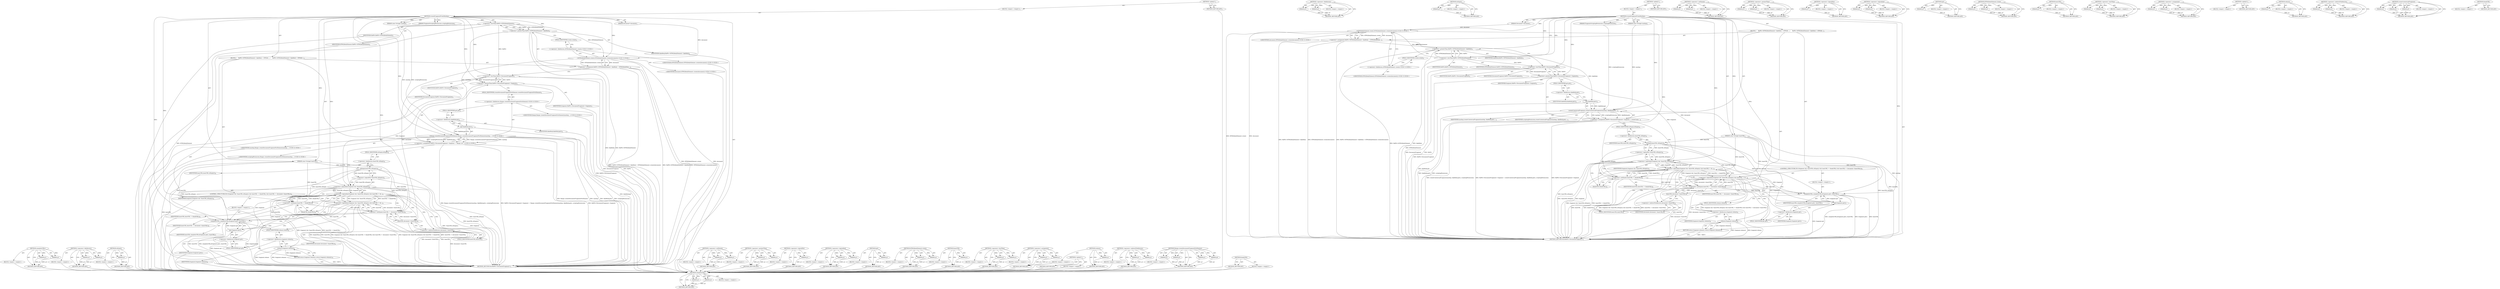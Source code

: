 digraph "blankURL" {
vulnerable_161 [label=<(METHOD,completeURLs)>];
vulnerable_162 [label=<(PARAM,p1)>];
vulnerable_163 [label=<(PARAM,p2)>];
vulnerable_164 [label=<(BLOCK,&lt;empty&gt;,&lt;empty&gt;)>];
vulnerable_165 [label=<(METHOD_RETURN,ANY)>];
vulnerable_115 [label=<(METHOD,&lt;operator&gt;.fieldAccess)>];
vulnerable_116 [label=<(PARAM,p1)>];
vulnerable_117 [label=<(PARAM,p2)>];
vulnerable_118 [label=<(BLOCK,&lt;empty&gt;,&lt;empty&gt;)>];
vulnerable_119 [label=<(METHOD_RETURN,ANY)>];
vulnerable_140 [label=<(METHOD,isEmpty)>];
vulnerable_141 [label=<(PARAM,p1)>];
vulnerable_142 [label=<(BLOCK,&lt;empty&gt;,&lt;empty&gt;)>];
vulnerable_143 [label=<(METHOD_RETURN,ANY)>];
vulnerable_6 [label=<(METHOD,&lt;global&gt;)<SUB>1</SUB>>];
vulnerable_7 [label=<(BLOCK,&lt;empty&gt;,&lt;empty&gt;)<SUB>1</SUB>>];
vulnerable_8 [label=<(METHOD,createFragmentFromMarkup)<SUB>1</SUB>>];
vulnerable_9 [label=<(PARAM,Document* document)<SUB>1</SUB>>];
vulnerable_10 [label=<(PARAM,const String&amp; markup)<SUB>1</SUB>>];
vulnerable_11 [label=<(PARAM,const String&amp; baseURL)<SUB>1</SUB>>];
vulnerable_12 [label=<(PARAM,FragmentScriptingPermission scriptingPermission)<SUB>1</SUB>>];
vulnerable_13 [label=<(BLOCK,{
     RefPtr&lt;HTMLBodyElement&gt; fakeBody = HTMLB...,{
     RefPtr&lt;HTMLBodyElement&gt; fakeBody = HTMLB...)<SUB>2</SUB>>];
vulnerable_14 [label=<(&lt;operator&gt;.assignment,RefPtr&lt;HTMLBodyElement&gt; fakeBody = HTMLBodyElem...)<SUB>3</SUB>>];
vulnerable_15 [label=<(&lt;operator&gt;.greaterThan,RefPtr&lt;HTMLBodyElement&gt; fakeBody)<SUB>3</SUB>>];
vulnerable_16 [label=<(&lt;operator&gt;.lessThan,RefPtr&lt;HTMLBodyElement)<SUB>3</SUB>>];
vulnerable_17 [label=<(IDENTIFIER,RefPtr,RefPtr&lt;HTMLBodyElement)<SUB>3</SUB>>];
vulnerable_18 [label=<(IDENTIFIER,HTMLBodyElement,RefPtr&lt;HTMLBodyElement)<SUB>3</SUB>>];
vulnerable_19 [label=<(IDENTIFIER,fakeBody,RefPtr&lt;HTMLBodyElement&gt; fakeBody)<SUB>3</SUB>>];
vulnerable_20 [label="<(HTMLBodyElement.create,HTMLBodyElement::create(document))<SUB>3</SUB>>"];
vulnerable_21 [label="<(&lt;operator&gt;.fieldAccess,HTMLBodyElement::create)<SUB>3</SUB>>"];
vulnerable_22 [label="<(IDENTIFIER,HTMLBodyElement,HTMLBodyElement::create(document))<SUB>3</SUB>>"];
vulnerable_23 [label=<(FIELD_IDENTIFIER,create,create)<SUB>3</SUB>>];
vulnerable_24 [label="<(IDENTIFIER,document,HTMLBodyElement::create(document))<SUB>3</SUB>>"];
vulnerable_25 [label="<(&lt;operator&gt;.assignment,RefPtr&lt;DocumentFragment&gt; fragment =  Range::cre...)<SUB>4</SUB>>"];
vulnerable_26 [label=<(&lt;operator&gt;.greaterThan,RefPtr&lt;DocumentFragment&gt; fragment)<SUB>4</SUB>>];
vulnerable_27 [label=<(&lt;operator&gt;.lessThan,RefPtr&lt;DocumentFragment)<SUB>4</SUB>>];
vulnerable_28 [label=<(IDENTIFIER,RefPtr,RefPtr&lt;DocumentFragment)<SUB>4</SUB>>];
vulnerable_29 [label=<(IDENTIFIER,DocumentFragment,RefPtr&lt;DocumentFragment)<SUB>4</SUB>>];
vulnerable_30 [label=<(IDENTIFIER,fragment,RefPtr&lt;DocumentFragment&gt; fragment)<SUB>4</SUB>>];
vulnerable_31 [label="<(Range.createDocumentFragmentForElement,Range::createDocumentFragmentForElement(markup,...)<SUB>4</SUB>>"];
vulnerable_32 [label="<(&lt;operator&gt;.fieldAccess,Range::createDocumentFragmentForElement)<SUB>4</SUB>>"];
vulnerable_33 [label="<(IDENTIFIER,Range,Range::createDocumentFragmentForElement(markup,...)<SUB>4</SUB>>"];
vulnerable_34 [label=<(FIELD_IDENTIFIER,createDocumentFragmentForElement,createDocumentFragmentForElement)<SUB>4</SUB>>];
vulnerable_35 [label="<(IDENTIFIER,markup,Range::createDocumentFragmentForElement(markup,...)<SUB>4</SUB>>"];
vulnerable_36 [label=<(get,fakeBody.get())<SUB>4</SUB>>];
vulnerable_37 [label=<(&lt;operator&gt;.fieldAccess,fakeBody.get)<SUB>4</SUB>>];
vulnerable_38 [label=<(IDENTIFIER,fakeBody,fakeBody.get())<SUB>4</SUB>>];
vulnerable_39 [label=<(FIELD_IDENTIFIER,get,get)<SUB>4</SUB>>];
vulnerable_40 [label="<(IDENTIFIER,scriptingPermission,Range::createDocumentFragmentForElement(markup,...)<SUB>4</SUB>>"];
vulnerable_41 [label=<(CONTROL_STRUCTURE,IF,if (fragment &amp;&amp; !baseURL.isEmpty() &amp;&amp; baseURL != blankURL() &amp;&amp; baseURL != document-&gt;baseURL()))<SUB>6</SUB>>];
vulnerable_42 [label=<(&lt;operator&gt;.logicalAnd,fragment &amp;&amp; !baseURL.isEmpty() &amp;&amp; baseURL != bl...)<SUB>6</SUB>>];
vulnerable_43 [label=<(&lt;operator&gt;.logicalAnd,fragment &amp;&amp; !baseURL.isEmpty() &amp;&amp; baseURL != bl...)<SUB>6</SUB>>];
vulnerable_44 [label=<(&lt;operator&gt;.logicalAnd,fragment &amp;&amp; !baseURL.isEmpty())<SUB>6</SUB>>];
vulnerable_45 [label=<(IDENTIFIER,fragment,fragment &amp;&amp; !baseURL.isEmpty())<SUB>6</SUB>>];
vulnerable_46 [label=<(&lt;operator&gt;.logicalNot,!baseURL.isEmpty())<SUB>6</SUB>>];
vulnerable_47 [label=<(isEmpty,baseURL.isEmpty())<SUB>6</SUB>>];
vulnerable_48 [label=<(&lt;operator&gt;.fieldAccess,baseURL.isEmpty)<SUB>6</SUB>>];
vulnerable_49 [label=<(IDENTIFIER,baseURL,baseURL.isEmpty())<SUB>6</SUB>>];
vulnerable_50 [label=<(FIELD_IDENTIFIER,isEmpty,isEmpty)<SUB>6</SUB>>];
vulnerable_51 [label=<(&lt;operator&gt;.notEquals,baseURL != blankURL())<SUB>6</SUB>>];
vulnerable_52 [label=<(IDENTIFIER,baseURL,baseURL != blankURL())<SUB>6</SUB>>];
vulnerable_53 [label=<(blankURL,blankURL())<SUB>6</SUB>>];
vulnerable_54 [label=<(&lt;operator&gt;.notEquals,baseURL != document-&gt;baseURL())<SUB>6</SUB>>];
vulnerable_55 [label=<(IDENTIFIER,baseURL,baseURL != document-&gt;baseURL())<SUB>6</SUB>>];
vulnerable_56 [label=<(baseURL,document-&gt;baseURL())<SUB>6</SUB>>];
vulnerable_57 [label=<(&lt;operator&gt;.indirectFieldAccess,document-&gt;baseURL)<SUB>6</SUB>>];
vulnerable_58 [label=<(IDENTIFIER,document,document-&gt;baseURL())<SUB>6</SUB>>];
vulnerable_59 [label=<(FIELD_IDENTIFIER,baseURL,baseURL)<SUB>6</SUB>>];
vulnerable_60 [label=<(BLOCK,&lt;empty&gt;,&lt;empty&gt;)<SUB>7</SUB>>];
vulnerable_61 [label=<(completeURLs,completeURLs(fragment.get(), baseURL))<SUB>7</SUB>>];
vulnerable_62 [label=<(get,fragment.get())<SUB>7</SUB>>];
vulnerable_63 [label=<(&lt;operator&gt;.fieldAccess,fragment.get)<SUB>7</SUB>>];
vulnerable_64 [label=<(IDENTIFIER,fragment,fragment.get())<SUB>7</SUB>>];
vulnerable_65 [label=<(FIELD_IDENTIFIER,get,get)<SUB>7</SUB>>];
vulnerable_66 [label=<(IDENTIFIER,baseURL,completeURLs(fragment.get(), baseURL))<SUB>7</SUB>>];
vulnerable_67 [label=<(RETURN,return fragment.release();,return fragment.release();)<SUB>9</SUB>>];
vulnerable_68 [label=<(release,fragment.release())<SUB>9</SUB>>];
vulnerable_69 [label=<(&lt;operator&gt;.fieldAccess,fragment.release)<SUB>9</SUB>>];
vulnerable_70 [label=<(IDENTIFIER,fragment,fragment.release())<SUB>9</SUB>>];
vulnerable_71 [label=<(FIELD_IDENTIFIER,release,release)<SUB>9</SUB>>];
vulnerable_72 [label=<(METHOD_RETURN,PassRefPtr&lt;DocumentFragment&gt;)<SUB>1</SUB>>];
vulnerable_74 [label=<(METHOD_RETURN,ANY)<SUB>1</SUB>>];
vulnerable_144 [label=<(METHOD,&lt;operator&gt;.notEquals)>];
vulnerable_145 [label=<(PARAM,p1)>];
vulnerable_146 [label=<(PARAM,p2)>];
vulnerable_147 [label=<(BLOCK,&lt;empty&gt;,&lt;empty&gt;)>];
vulnerable_148 [label=<(METHOD_RETURN,ANY)>];
vulnerable_100 [label=<(METHOD,&lt;operator&gt;.greaterThan)>];
vulnerable_101 [label=<(PARAM,p1)>];
vulnerable_102 [label=<(PARAM,p2)>];
vulnerable_103 [label=<(BLOCK,&lt;empty&gt;,&lt;empty&gt;)>];
vulnerable_104 [label=<(METHOD_RETURN,ANY)>];
vulnerable_136 [label=<(METHOD,&lt;operator&gt;.logicalNot)>];
vulnerable_137 [label=<(PARAM,p1)>];
vulnerable_138 [label=<(BLOCK,&lt;empty&gt;,&lt;empty&gt;)>];
vulnerable_139 [label=<(METHOD_RETURN,ANY)>];
vulnerable_131 [label=<(METHOD,&lt;operator&gt;.logicalAnd)>];
vulnerable_132 [label=<(PARAM,p1)>];
vulnerable_133 [label=<(PARAM,p2)>];
vulnerable_134 [label=<(BLOCK,&lt;empty&gt;,&lt;empty&gt;)>];
vulnerable_135 [label=<(METHOD_RETURN,ANY)>];
vulnerable_127 [label=<(METHOD,get)>];
vulnerable_128 [label=<(PARAM,p1)>];
vulnerable_129 [label=<(BLOCK,&lt;empty&gt;,&lt;empty&gt;)>];
vulnerable_130 [label=<(METHOD_RETURN,ANY)>];
vulnerable_110 [label=<(METHOD,HTMLBodyElement.create)>];
vulnerable_111 [label=<(PARAM,p1)>];
vulnerable_112 [label=<(PARAM,p2)>];
vulnerable_113 [label=<(BLOCK,&lt;empty&gt;,&lt;empty&gt;)>];
vulnerable_114 [label=<(METHOD_RETURN,ANY)>];
vulnerable_152 [label=<(METHOD,baseURL)>];
vulnerable_153 [label=<(PARAM,p1)>];
vulnerable_154 [label=<(BLOCK,&lt;empty&gt;,&lt;empty&gt;)>];
vulnerable_155 [label=<(METHOD_RETURN,ANY)>];
vulnerable_105 [label=<(METHOD,&lt;operator&gt;.lessThan)>];
vulnerable_106 [label=<(PARAM,p1)>];
vulnerable_107 [label=<(PARAM,p2)>];
vulnerable_108 [label=<(BLOCK,&lt;empty&gt;,&lt;empty&gt;)>];
vulnerable_109 [label=<(METHOD_RETURN,ANY)>];
vulnerable_95 [label=<(METHOD,&lt;operator&gt;.assignment)>];
vulnerable_96 [label=<(PARAM,p1)>];
vulnerable_97 [label=<(PARAM,p2)>];
vulnerable_98 [label=<(BLOCK,&lt;empty&gt;,&lt;empty&gt;)>];
vulnerable_99 [label=<(METHOD_RETURN,ANY)>];
vulnerable_89 [label=<(METHOD,&lt;global&gt;)<SUB>1</SUB>>];
vulnerable_90 [label=<(BLOCK,&lt;empty&gt;,&lt;empty&gt;)>];
vulnerable_91 [label=<(METHOD_RETURN,ANY)>];
vulnerable_166 [label=<(METHOD,release)>];
vulnerable_167 [label=<(PARAM,p1)>];
vulnerable_168 [label=<(BLOCK,&lt;empty&gt;,&lt;empty&gt;)>];
vulnerable_169 [label=<(METHOD_RETURN,ANY)>];
vulnerable_156 [label=<(METHOD,&lt;operator&gt;.indirectFieldAccess)>];
vulnerable_157 [label=<(PARAM,p1)>];
vulnerable_158 [label=<(PARAM,p2)>];
vulnerable_159 [label=<(BLOCK,&lt;empty&gt;,&lt;empty&gt;)>];
vulnerable_160 [label=<(METHOD_RETURN,ANY)>];
vulnerable_120 [label=<(METHOD,Range.createDocumentFragmentForElement)>];
vulnerable_121 [label=<(PARAM,p1)>];
vulnerable_122 [label=<(PARAM,p2)>];
vulnerable_123 [label=<(PARAM,p3)>];
vulnerable_124 [label=<(PARAM,p4)>];
vulnerable_125 [label=<(BLOCK,&lt;empty&gt;,&lt;empty&gt;)>];
vulnerable_126 [label=<(METHOD_RETURN,ANY)>];
vulnerable_149 [label=<(METHOD,blankURL)>];
vulnerable_150 [label=<(BLOCK,&lt;empty&gt;,&lt;empty&gt;)>];
vulnerable_151 [label=<(METHOD_RETURN,ANY)>];
fixed_157 [label=<(METHOD,completeURLs)>];
fixed_158 [label=<(PARAM,p1)>];
fixed_159 [label=<(PARAM,p2)>];
fixed_160 [label=<(BLOCK,&lt;empty&gt;,&lt;empty&gt;)>];
fixed_161 [label=<(METHOD_RETURN,ANY)>];
fixed_112 [label=<(METHOD,&lt;operator&gt;.fieldAccess)>];
fixed_113 [label=<(PARAM,p1)>];
fixed_114 [label=<(PARAM,p2)>];
fixed_115 [label=<(BLOCK,&lt;empty&gt;,&lt;empty&gt;)>];
fixed_116 [label=<(METHOD_RETURN,ANY)>];
fixed_136 [label=<(METHOD,isEmpty)>];
fixed_137 [label=<(PARAM,p1)>];
fixed_138 [label=<(BLOCK,&lt;empty&gt;,&lt;empty&gt;)>];
fixed_139 [label=<(METHOD_RETURN,ANY)>];
fixed_6 [label=<(METHOD,&lt;global&gt;)<SUB>1</SUB>>];
fixed_7 [label=<(BLOCK,&lt;empty&gt;,&lt;empty&gt;)<SUB>1</SUB>>];
fixed_8 [label=<(METHOD,createFragmentFromMarkup)<SUB>1</SUB>>];
fixed_9 [label=<(PARAM,Document* document)<SUB>1</SUB>>];
fixed_10 [label=<(PARAM,const String&amp; markup)<SUB>1</SUB>>];
fixed_11 [label=<(PARAM,const String&amp; baseURL)<SUB>1</SUB>>];
fixed_12 [label=<(PARAM,FragmentScriptingPermission scriptingPermission)<SUB>1</SUB>>];
fixed_13 [label=<(BLOCK,{
     RefPtr&lt;HTMLBodyElement&gt; fakeBody = HTMLB...,{
     RefPtr&lt;HTMLBodyElement&gt; fakeBody = HTMLB...)<SUB>2</SUB>>];
fixed_14 [label=<(&lt;operator&gt;.assignment,RefPtr&lt;HTMLBodyElement&gt; fakeBody = HTMLBodyElem...)<SUB>3</SUB>>];
fixed_15 [label=<(&lt;operator&gt;.greaterThan,RefPtr&lt;HTMLBodyElement&gt; fakeBody)<SUB>3</SUB>>];
fixed_16 [label=<(&lt;operator&gt;.lessThan,RefPtr&lt;HTMLBodyElement)<SUB>3</SUB>>];
fixed_17 [label=<(IDENTIFIER,RefPtr,RefPtr&lt;HTMLBodyElement)<SUB>3</SUB>>];
fixed_18 [label=<(IDENTIFIER,HTMLBodyElement,RefPtr&lt;HTMLBodyElement)<SUB>3</SUB>>];
fixed_19 [label=<(IDENTIFIER,fakeBody,RefPtr&lt;HTMLBodyElement&gt; fakeBody)<SUB>3</SUB>>];
fixed_20 [label="<(HTMLBodyElement.create,HTMLBodyElement::create(document))<SUB>3</SUB>>"];
fixed_21 [label="<(&lt;operator&gt;.fieldAccess,HTMLBodyElement::create)<SUB>3</SUB>>"];
fixed_22 [label="<(IDENTIFIER,HTMLBodyElement,HTMLBodyElement::create(document))<SUB>3</SUB>>"];
fixed_23 [label=<(FIELD_IDENTIFIER,create,create)<SUB>3</SUB>>];
fixed_24 [label="<(IDENTIFIER,document,HTMLBodyElement::create(document))<SUB>3</SUB>>"];
fixed_25 [label=<(&lt;operator&gt;.assignment,RefPtr&lt;DocumentFragment&gt; fragment = createConte...)<SUB>4</SUB>>];
fixed_26 [label=<(&lt;operator&gt;.greaterThan,RefPtr&lt;DocumentFragment&gt; fragment)<SUB>4</SUB>>];
fixed_27 [label=<(&lt;operator&gt;.lessThan,RefPtr&lt;DocumentFragment)<SUB>4</SUB>>];
fixed_28 [label=<(IDENTIFIER,RefPtr,RefPtr&lt;DocumentFragment)<SUB>4</SUB>>];
fixed_29 [label=<(IDENTIFIER,DocumentFragment,RefPtr&lt;DocumentFragment)<SUB>4</SUB>>];
fixed_30 [label=<(IDENTIFIER,fragment,RefPtr&lt;DocumentFragment&gt; fragment)<SUB>4</SUB>>];
fixed_31 [label=<(createContextualFragment,createContextualFragment(markup, fakeBody.get()...)<SUB>4</SUB>>];
fixed_32 [label=<(IDENTIFIER,markup,createContextualFragment(markup, fakeBody.get()...)<SUB>4</SUB>>];
fixed_33 [label=<(get,fakeBody.get())<SUB>4</SUB>>];
fixed_34 [label=<(&lt;operator&gt;.fieldAccess,fakeBody.get)<SUB>4</SUB>>];
fixed_35 [label=<(IDENTIFIER,fakeBody,fakeBody.get())<SUB>4</SUB>>];
fixed_36 [label=<(FIELD_IDENTIFIER,get,get)<SUB>4</SUB>>];
fixed_37 [label=<(IDENTIFIER,scriptingPermission,createContextualFragment(markup, fakeBody.get()...)<SUB>4</SUB>>];
fixed_38 [label=<(CONTROL_STRUCTURE,IF,if (fragment &amp;&amp; !baseURL.isEmpty() &amp;&amp; baseURL != blankURL() &amp;&amp; baseURL != document-&gt;baseURL()))<SUB>6</SUB>>];
fixed_39 [label=<(&lt;operator&gt;.logicalAnd,fragment &amp;&amp; !baseURL.isEmpty() &amp;&amp; baseURL != bl...)<SUB>6</SUB>>];
fixed_40 [label=<(&lt;operator&gt;.logicalAnd,fragment &amp;&amp; !baseURL.isEmpty() &amp;&amp; baseURL != bl...)<SUB>6</SUB>>];
fixed_41 [label=<(&lt;operator&gt;.logicalAnd,fragment &amp;&amp; !baseURL.isEmpty())<SUB>6</SUB>>];
fixed_42 [label=<(IDENTIFIER,fragment,fragment &amp;&amp; !baseURL.isEmpty())<SUB>6</SUB>>];
fixed_43 [label=<(&lt;operator&gt;.logicalNot,!baseURL.isEmpty())<SUB>6</SUB>>];
fixed_44 [label=<(isEmpty,baseURL.isEmpty())<SUB>6</SUB>>];
fixed_45 [label=<(&lt;operator&gt;.fieldAccess,baseURL.isEmpty)<SUB>6</SUB>>];
fixed_46 [label=<(IDENTIFIER,baseURL,baseURL.isEmpty())<SUB>6</SUB>>];
fixed_47 [label=<(FIELD_IDENTIFIER,isEmpty,isEmpty)<SUB>6</SUB>>];
fixed_48 [label=<(&lt;operator&gt;.notEquals,baseURL != blankURL())<SUB>6</SUB>>];
fixed_49 [label=<(IDENTIFIER,baseURL,baseURL != blankURL())<SUB>6</SUB>>];
fixed_50 [label=<(blankURL,blankURL())<SUB>6</SUB>>];
fixed_51 [label=<(&lt;operator&gt;.notEquals,baseURL != document-&gt;baseURL())<SUB>6</SUB>>];
fixed_52 [label=<(IDENTIFIER,baseURL,baseURL != document-&gt;baseURL())<SUB>6</SUB>>];
fixed_53 [label=<(baseURL,document-&gt;baseURL())<SUB>6</SUB>>];
fixed_54 [label=<(&lt;operator&gt;.indirectFieldAccess,document-&gt;baseURL)<SUB>6</SUB>>];
fixed_55 [label=<(IDENTIFIER,document,document-&gt;baseURL())<SUB>6</SUB>>];
fixed_56 [label=<(FIELD_IDENTIFIER,baseURL,baseURL)<SUB>6</SUB>>];
fixed_57 [label=<(BLOCK,&lt;empty&gt;,&lt;empty&gt;)<SUB>7</SUB>>];
fixed_58 [label=<(completeURLs,completeURLs(fragment.get(), baseURL))<SUB>7</SUB>>];
fixed_59 [label=<(get,fragment.get())<SUB>7</SUB>>];
fixed_60 [label=<(&lt;operator&gt;.fieldAccess,fragment.get)<SUB>7</SUB>>];
fixed_61 [label=<(IDENTIFIER,fragment,fragment.get())<SUB>7</SUB>>];
fixed_62 [label=<(FIELD_IDENTIFIER,get,get)<SUB>7</SUB>>];
fixed_63 [label=<(IDENTIFIER,baseURL,completeURLs(fragment.get(), baseURL))<SUB>7</SUB>>];
fixed_64 [label=<(RETURN,return fragment.release();,return fragment.release();)<SUB>9</SUB>>];
fixed_65 [label=<(release,fragment.release())<SUB>9</SUB>>];
fixed_66 [label=<(&lt;operator&gt;.fieldAccess,fragment.release)<SUB>9</SUB>>];
fixed_67 [label=<(IDENTIFIER,fragment,fragment.release())<SUB>9</SUB>>];
fixed_68 [label=<(FIELD_IDENTIFIER,release,release)<SUB>9</SUB>>];
fixed_69 [label=<(METHOD_RETURN,PassRefPtr&lt;DocumentFragment&gt;)<SUB>1</SUB>>];
fixed_71 [label=<(METHOD_RETURN,ANY)<SUB>1</SUB>>];
fixed_140 [label=<(METHOD,&lt;operator&gt;.notEquals)>];
fixed_141 [label=<(PARAM,p1)>];
fixed_142 [label=<(PARAM,p2)>];
fixed_143 [label=<(BLOCK,&lt;empty&gt;,&lt;empty&gt;)>];
fixed_144 [label=<(METHOD_RETURN,ANY)>];
fixed_97 [label=<(METHOD,&lt;operator&gt;.greaterThan)>];
fixed_98 [label=<(PARAM,p1)>];
fixed_99 [label=<(PARAM,p2)>];
fixed_100 [label=<(BLOCK,&lt;empty&gt;,&lt;empty&gt;)>];
fixed_101 [label=<(METHOD_RETURN,ANY)>];
fixed_132 [label=<(METHOD,&lt;operator&gt;.logicalNot)>];
fixed_133 [label=<(PARAM,p1)>];
fixed_134 [label=<(BLOCK,&lt;empty&gt;,&lt;empty&gt;)>];
fixed_135 [label=<(METHOD_RETURN,ANY)>];
fixed_127 [label=<(METHOD,&lt;operator&gt;.logicalAnd)>];
fixed_128 [label=<(PARAM,p1)>];
fixed_129 [label=<(PARAM,p2)>];
fixed_130 [label=<(BLOCK,&lt;empty&gt;,&lt;empty&gt;)>];
fixed_131 [label=<(METHOD_RETURN,ANY)>];
fixed_123 [label=<(METHOD,get)>];
fixed_124 [label=<(PARAM,p1)>];
fixed_125 [label=<(BLOCK,&lt;empty&gt;,&lt;empty&gt;)>];
fixed_126 [label=<(METHOD_RETURN,ANY)>];
fixed_107 [label=<(METHOD,HTMLBodyElement.create)>];
fixed_108 [label=<(PARAM,p1)>];
fixed_109 [label=<(PARAM,p2)>];
fixed_110 [label=<(BLOCK,&lt;empty&gt;,&lt;empty&gt;)>];
fixed_111 [label=<(METHOD_RETURN,ANY)>];
fixed_148 [label=<(METHOD,baseURL)>];
fixed_149 [label=<(PARAM,p1)>];
fixed_150 [label=<(BLOCK,&lt;empty&gt;,&lt;empty&gt;)>];
fixed_151 [label=<(METHOD_RETURN,ANY)>];
fixed_102 [label=<(METHOD,&lt;operator&gt;.lessThan)>];
fixed_103 [label=<(PARAM,p1)>];
fixed_104 [label=<(PARAM,p2)>];
fixed_105 [label=<(BLOCK,&lt;empty&gt;,&lt;empty&gt;)>];
fixed_106 [label=<(METHOD_RETURN,ANY)>];
fixed_92 [label=<(METHOD,&lt;operator&gt;.assignment)>];
fixed_93 [label=<(PARAM,p1)>];
fixed_94 [label=<(PARAM,p2)>];
fixed_95 [label=<(BLOCK,&lt;empty&gt;,&lt;empty&gt;)>];
fixed_96 [label=<(METHOD_RETURN,ANY)>];
fixed_86 [label=<(METHOD,&lt;global&gt;)<SUB>1</SUB>>];
fixed_87 [label=<(BLOCK,&lt;empty&gt;,&lt;empty&gt;)>];
fixed_88 [label=<(METHOD_RETURN,ANY)>];
fixed_162 [label=<(METHOD,release)>];
fixed_163 [label=<(PARAM,p1)>];
fixed_164 [label=<(BLOCK,&lt;empty&gt;,&lt;empty&gt;)>];
fixed_165 [label=<(METHOD_RETURN,ANY)>];
fixed_152 [label=<(METHOD,&lt;operator&gt;.indirectFieldAccess)>];
fixed_153 [label=<(PARAM,p1)>];
fixed_154 [label=<(PARAM,p2)>];
fixed_155 [label=<(BLOCK,&lt;empty&gt;,&lt;empty&gt;)>];
fixed_156 [label=<(METHOD_RETURN,ANY)>];
fixed_117 [label=<(METHOD,createContextualFragment)>];
fixed_118 [label=<(PARAM,p1)>];
fixed_119 [label=<(PARAM,p2)>];
fixed_120 [label=<(PARAM,p3)>];
fixed_121 [label=<(BLOCK,&lt;empty&gt;,&lt;empty&gt;)>];
fixed_122 [label=<(METHOD_RETURN,ANY)>];
fixed_145 [label=<(METHOD,blankURL)>];
fixed_146 [label=<(BLOCK,&lt;empty&gt;,&lt;empty&gt;)>];
fixed_147 [label=<(METHOD_RETURN,ANY)>];
vulnerable_161 -> vulnerable_162  [key=0, label="AST: "];
vulnerable_161 -> vulnerable_162  [key=1, label="DDG: "];
vulnerable_161 -> vulnerable_164  [key=0, label="AST: "];
vulnerable_161 -> vulnerable_163  [key=0, label="AST: "];
vulnerable_161 -> vulnerable_163  [key=1, label="DDG: "];
vulnerable_161 -> vulnerable_165  [key=0, label="AST: "];
vulnerable_161 -> vulnerable_165  [key=1, label="CFG: "];
vulnerable_162 -> vulnerable_165  [key=0, label="DDG: p1"];
vulnerable_163 -> vulnerable_165  [key=0, label="DDG: p2"];
vulnerable_164 -> fixed_157  [key=0];
vulnerable_165 -> fixed_157  [key=0];
vulnerable_115 -> vulnerable_116  [key=0, label="AST: "];
vulnerable_115 -> vulnerable_116  [key=1, label="DDG: "];
vulnerable_115 -> vulnerable_118  [key=0, label="AST: "];
vulnerable_115 -> vulnerable_117  [key=0, label="AST: "];
vulnerable_115 -> vulnerable_117  [key=1, label="DDG: "];
vulnerable_115 -> vulnerable_119  [key=0, label="AST: "];
vulnerable_115 -> vulnerable_119  [key=1, label="CFG: "];
vulnerable_116 -> vulnerable_119  [key=0, label="DDG: p1"];
vulnerable_117 -> vulnerable_119  [key=0, label="DDG: p2"];
vulnerable_118 -> fixed_157  [key=0];
vulnerable_119 -> fixed_157  [key=0];
vulnerable_140 -> vulnerable_141  [key=0, label="AST: "];
vulnerable_140 -> vulnerable_141  [key=1, label="DDG: "];
vulnerable_140 -> vulnerable_142  [key=0, label="AST: "];
vulnerable_140 -> vulnerable_143  [key=0, label="AST: "];
vulnerable_140 -> vulnerable_143  [key=1, label="CFG: "];
vulnerable_141 -> vulnerable_143  [key=0, label="DDG: p1"];
vulnerable_142 -> fixed_157  [key=0];
vulnerable_143 -> fixed_157  [key=0];
vulnerable_6 -> vulnerable_7  [key=0, label="AST: "];
vulnerable_6 -> vulnerable_74  [key=0, label="AST: "];
vulnerable_6 -> vulnerable_74  [key=1, label="CFG: "];
vulnerable_7 -> vulnerable_8  [key=0, label="AST: "];
vulnerable_8 -> vulnerable_9  [key=0, label="AST: "];
vulnerable_8 -> vulnerable_9  [key=1, label="DDG: "];
vulnerable_8 -> vulnerable_10  [key=0, label="AST: "];
vulnerable_8 -> vulnerable_10  [key=1, label="DDG: "];
vulnerable_8 -> vulnerable_11  [key=0, label="AST: "];
vulnerable_8 -> vulnerable_11  [key=1, label="DDG: "];
vulnerable_8 -> vulnerable_12  [key=0, label="AST: "];
vulnerable_8 -> vulnerable_12  [key=1, label="DDG: "];
vulnerable_8 -> vulnerable_13  [key=0, label="AST: "];
vulnerable_8 -> vulnerable_72  [key=0, label="AST: "];
vulnerable_8 -> vulnerable_16  [key=0, label="CFG: "];
vulnerable_8 -> vulnerable_16  [key=1, label="DDG: "];
vulnerable_8 -> vulnerable_15  [key=0, label="DDG: "];
vulnerable_8 -> vulnerable_20  [key=0, label="DDG: "];
vulnerable_8 -> vulnerable_26  [key=0, label="DDG: "];
vulnerable_8 -> vulnerable_31  [key=0, label="DDG: "];
vulnerable_8 -> vulnerable_27  [key=0, label="DDG: "];
vulnerable_8 -> vulnerable_54  [key=0, label="DDG: "];
vulnerable_8 -> vulnerable_61  [key=0, label="DDG: "];
vulnerable_8 -> vulnerable_44  [key=0, label="DDG: "];
vulnerable_8 -> vulnerable_51  [key=0, label="DDG: "];
vulnerable_9 -> vulnerable_20  [key=0, label="DDG: document"];
vulnerable_10 -> vulnerable_31  [key=0, label="DDG: markup"];
vulnerable_11 -> vulnerable_72  [key=0, label="DDG: baseURL"];
vulnerable_11 -> vulnerable_54  [key=0, label="DDG: baseURL"];
vulnerable_11 -> vulnerable_61  [key=0, label="DDG: baseURL"];
vulnerable_11 -> vulnerable_51  [key=0, label="DDG: baseURL"];
vulnerable_11 -> vulnerable_47  [key=0, label="DDG: baseURL"];
vulnerable_12 -> vulnerable_31  [key=0, label="DDG: scriptingPermission"];
vulnerable_13 -> vulnerable_14  [key=0, label="AST: "];
vulnerable_13 -> vulnerable_25  [key=0, label="AST: "];
vulnerable_13 -> vulnerable_41  [key=0, label="AST: "];
vulnerable_13 -> vulnerable_67  [key=0, label="AST: "];
vulnerable_14 -> vulnerable_15  [key=0, label="AST: "];
vulnerable_14 -> vulnerable_20  [key=0, label="AST: "];
vulnerable_14 -> vulnerable_27  [key=0, label="CFG: "];
vulnerable_14 -> vulnerable_72  [key=0, label="DDG: RefPtr&lt;HTMLBodyElement&gt; fakeBody"];
vulnerable_14 -> vulnerable_72  [key=1, label="DDG: HTMLBodyElement::create(document)"];
vulnerable_14 -> vulnerable_72  [key=2, label="DDG: RefPtr&lt;HTMLBodyElement&gt; fakeBody = HTMLBodyElement::create(document)"];
vulnerable_15 -> vulnerable_16  [key=0, label="AST: "];
vulnerable_15 -> vulnerable_19  [key=0, label="AST: "];
vulnerable_15 -> vulnerable_23  [key=0, label="CFG: "];
vulnerable_15 -> vulnerable_72  [key=0, label="DDG: RefPtr&lt;HTMLBodyElement"];
vulnerable_15 -> vulnerable_72  [key=1, label="DDG: fakeBody"];
vulnerable_15 -> vulnerable_36  [key=0, label="DDG: fakeBody"];
vulnerable_16 -> vulnerable_17  [key=0, label="AST: "];
vulnerable_16 -> vulnerable_18  [key=0, label="AST: "];
vulnerable_16 -> vulnerable_15  [key=0, label="CFG: "];
vulnerable_16 -> vulnerable_15  [key=1, label="DDG: RefPtr"];
vulnerable_16 -> vulnerable_15  [key=2, label="DDG: HTMLBodyElement"];
vulnerable_16 -> vulnerable_72  [key=0, label="DDG: HTMLBodyElement"];
vulnerable_16 -> vulnerable_20  [key=0, label="DDG: HTMLBodyElement"];
vulnerable_16 -> vulnerable_27  [key=0, label="DDG: RefPtr"];
vulnerable_17 -> fixed_157  [key=0];
vulnerable_18 -> fixed_157  [key=0];
vulnerable_19 -> fixed_157  [key=0];
vulnerable_20 -> vulnerable_21  [key=0, label="AST: "];
vulnerable_20 -> vulnerable_24  [key=0, label="AST: "];
vulnerable_20 -> vulnerable_14  [key=0, label="CFG: "];
vulnerable_20 -> vulnerable_14  [key=1, label="DDG: HTMLBodyElement::create"];
vulnerable_20 -> vulnerable_14  [key=2, label="DDG: document"];
vulnerable_20 -> vulnerable_72  [key=0, label="DDG: HTMLBodyElement::create"];
vulnerable_20 -> vulnerable_72  [key=1, label="DDG: document"];
vulnerable_20 -> vulnerable_56  [key=0, label="DDG: document"];
vulnerable_21 -> vulnerable_22  [key=0, label="AST: "];
vulnerable_21 -> vulnerable_23  [key=0, label="AST: "];
vulnerable_21 -> vulnerable_20  [key=0, label="CFG: "];
vulnerable_22 -> fixed_157  [key=0];
vulnerable_23 -> vulnerable_21  [key=0, label="CFG: "];
vulnerable_24 -> fixed_157  [key=0];
vulnerable_25 -> vulnerable_26  [key=0, label="AST: "];
vulnerable_25 -> vulnerable_31  [key=0, label="AST: "];
vulnerable_25 -> vulnerable_44  [key=0, label="CFG: "];
vulnerable_25 -> vulnerable_50  [key=0, label="CFG: "];
vulnerable_25 -> vulnerable_72  [key=0, label="DDG: RefPtr&lt;DocumentFragment&gt; fragment"];
vulnerable_25 -> vulnerable_72  [key=1, label="DDG: Range::createDocumentFragmentForElement(markup, fakeBody.get(), scriptingPermission)"];
vulnerable_25 -> vulnerable_72  [key=2, label="DDG: RefPtr&lt;DocumentFragment&gt; fragment =  Range::createDocumentFragmentForElement(markup, fakeBody.get(), scriptingPermission)"];
vulnerable_26 -> vulnerable_27  [key=0, label="AST: "];
vulnerable_26 -> vulnerable_30  [key=0, label="AST: "];
vulnerable_26 -> vulnerable_34  [key=0, label="CFG: "];
vulnerable_26 -> vulnerable_72  [key=0, label="DDG: RefPtr&lt;DocumentFragment"];
vulnerable_26 -> vulnerable_44  [key=0, label="DDG: fragment"];
vulnerable_27 -> vulnerable_28  [key=0, label="AST: "];
vulnerable_27 -> vulnerable_29  [key=0, label="AST: "];
vulnerable_27 -> vulnerable_26  [key=0, label="CFG: "];
vulnerable_27 -> vulnerable_26  [key=1, label="DDG: RefPtr"];
vulnerable_27 -> vulnerable_26  [key=2, label="DDG: DocumentFragment"];
vulnerable_27 -> vulnerable_72  [key=0, label="DDG: RefPtr"];
vulnerable_27 -> vulnerable_72  [key=1, label="DDG: DocumentFragment"];
vulnerable_28 -> fixed_157  [key=0];
vulnerable_29 -> fixed_157  [key=0];
vulnerable_30 -> fixed_157  [key=0];
vulnerable_31 -> vulnerable_32  [key=0, label="AST: "];
vulnerable_31 -> vulnerable_35  [key=0, label="AST: "];
vulnerable_31 -> vulnerable_36  [key=0, label="AST: "];
vulnerable_31 -> vulnerable_40  [key=0, label="AST: "];
vulnerable_31 -> vulnerable_25  [key=0, label="CFG: "];
vulnerable_31 -> vulnerable_25  [key=1, label="DDG: Range::createDocumentFragmentForElement"];
vulnerable_31 -> vulnerable_25  [key=2, label="DDG: markup"];
vulnerable_31 -> vulnerable_25  [key=3, label="DDG: fakeBody.get()"];
vulnerable_31 -> vulnerable_25  [key=4, label="DDG: scriptingPermission"];
vulnerable_31 -> vulnerable_72  [key=0, label="DDG: Range::createDocumentFragmentForElement"];
vulnerable_31 -> vulnerable_72  [key=1, label="DDG: markup"];
vulnerable_31 -> vulnerable_72  [key=2, label="DDG: fakeBody.get()"];
vulnerable_31 -> vulnerable_72  [key=3, label="DDG: scriptingPermission"];
vulnerable_32 -> vulnerable_33  [key=0, label="AST: "];
vulnerable_32 -> vulnerable_34  [key=0, label="AST: "];
vulnerable_32 -> vulnerable_39  [key=0, label="CFG: "];
vulnerable_33 -> fixed_157  [key=0];
vulnerable_34 -> vulnerable_32  [key=0, label="CFG: "];
vulnerable_35 -> fixed_157  [key=0];
vulnerable_36 -> vulnerable_37  [key=0, label="AST: "];
vulnerable_36 -> vulnerable_31  [key=0, label="CFG: "];
vulnerable_36 -> vulnerable_31  [key=1, label="DDG: fakeBody.get"];
vulnerable_36 -> vulnerable_72  [key=0, label="DDG: fakeBody.get"];
vulnerable_37 -> vulnerable_38  [key=0, label="AST: "];
vulnerable_37 -> vulnerable_39  [key=0, label="AST: "];
vulnerable_37 -> vulnerable_36  [key=0, label="CFG: "];
vulnerable_38 -> fixed_157  [key=0];
vulnerable_39 -> vulnerable_37  [key=0, label="CFG: "];
vulnerable_40 -> fixed_157  [key=0];
vulnerable_41 -> vulnerable_42  [key=0, label="AST: "];
vulnerable_41 -> vulnerable_60  [key=0, label="AST: "];
vulnerable_42 -> vulnerable_43  [key=0, label="AST: "];
vulnerable_42 -> vulnerable_54  [key=0, label="AST: "];
vulnerable_42 -> vulnerable_65  [key=0, label="CFG: "];
vulnerable_42 -> vulnerable_65  [key=1, label="CDG: "];
vulnerable_42 -> vulnerable_71  [key=0, label="CFG: "];
vulnerable_42 -> vulnerable_72  [key=0, label="DDG: fragment &amp;&amp; !baseURL.isEmpty() &amp;&amp; baseURL != blankURL()"];
vulnerable_42 -> vulnerable_72  [key=1, label="DDG: baseURL != document-&gt;baseURL()"];
vulnerable_42 -> vulnerable_72  [key=2, label="DDG: fragment &amp;&amp; !baseURL.isEmpty() &amp;&amp; baseURL != blankURL() &amp;&amp; baseURL != document-&gt;baseURL()"];
vulnerable_42 -> vulnerable_61  [key=0, label="CDG: "];
vulnerable_42 -> vulnerable_62  [key=0, label="CDG: "];
vulnerable_42 -> vulnerable_63  [key=0, label="CDG: "];
vulnerable_43 -> vulnerable_44  [key=0, label="AST: "];
vulnerable_43 -> vulnerable_51  [key=0, label="AST: "];
vulnerable_43 -> vulnerable_42  [key=0, label="CFG: "];
vulnerable_43 -> vulnerable_42  [key=1, label="DDG: fragment &amp;&amp; !baseURL.isEmpty()"];
vulnerable_43 -> vulnerable_42  [key=2, label="DDG: baseURL != blankURL()"];
vulnerable_43 -> vulnerable_59  [key=0, label="CFG: "];
vulnerable_43 -> vulnerable_59  [key=1, label="CDG: "];
vulnerable_43 -> vulnerable_72  [key=0, label="DDG: fragment &amp;&amp; !baseURL.isEmpty()"];
vulnerable_43 -> vulnerable_72  [key=1, label="DDG: baseURL != blankURL()"];
vulnerable_43 -> vulnerable_57  [key=0, label="CDG: "];
vulnerable_43 -> vulnerable_56  [key=0, label="CDG: "];
vulnerable_43 -> vulnerable_54  [key=0, label="CDG: "];
vulnerable_44 -> vulnerable_45  [key=0, label="AST: "];
vulnerable_44 -> vulnerable_46  [key=0, label="AST: "];
vulnerable_44 -> vulnerable_43  [key=0, label="CFG: "];
vulnerable_44 -> vulnerable_43  [key=1, label="DDG: fragment"];
vulnerable_44 -> vulnerable_43  [key=2, label="DDG: !baseURL.isEmpty()"];
vulnerable_44 -> vulnerable_53  [key=0, label="CFG: "];
vulnerable_44 -> vulnerable_53  [key=1, label="CDG: "];
vulnerable_44 -> vulnerable_72  [key=0, label="DDG: fragment"];
vulnerable_44 -> vulnerable_72  [key=1, label="DDG: !baseURL.isEmpty()"];
vulnerable_44 -> vulnerable_68  [key=0, label="DDG: fragment"];
vulnerable_44 -> vulnerable_62  [key=0, label="DDG: fragment"];
vulnerable_44 -> vulnerable_51  [key=0, label="CDG: "];
vulnerable_45 -> fixed_157  [key=0];
vulnerable_46 -> vulnerable_47  [key=0, label="AST: "];
vulnerable_46 -> vulnerable_44  [key=0, label="CFG: "];
vulnerable_46 -> vulnerable_44  [key=1, label="DDG: baseURL.isEmpty()"];
vulnerable_46 -> vulnerable_72  [key=0, label="DDG: baseURL.isEmpty()"];
vulnerable_47 -> vulnerable_48  [key=0, label="AST: "];
vulnerable_47 -> vulnerable_46  [key=0, label="CFG: "];
vulnerable_47 -> vulnerable_46  [key=1, label="DDG: baseURL.isEmpty"];
vulnerable_47 -> vulnerable_72  [key=0, label="DDG: baseURL.isEmpty"];
vulnerable_47 -> vulnerable_54  [key=0, label="DDG: baseURL.isEmpty"];
vulnerable_47 -> vulnerable_61  [key=0, label="DDG: baseURL.isEmpty"];
vulnerable_47 -> vulnerable_51  [key=0, label="DDG: baseURL.isEmpty"];
vulnerable_48 -> vulnerable_49  [key=0, label="AST: "];
vulnerable_48 -> vulnerable_50  [key=0, label="AST: "];
vulnerable_48 -> vulnerable_47  [key=0, label="CFG: "];
vulnerable_49 -> fixed_157  [key=0];
vulnerable_50 -> vulnerable_48  [key=0, label="CFG: "];
vulnerable_51 -> vulnerable_52  [key=0, label="AST: "];
vulnerable_51 -> vulnerable_53  [key=0, label="AST: "];
vulnerable_51 -> vulnerable_43  [key=0, label="CFG: "];
vulnerable_51 -> vulnerable_43  [key=1, label="DDG: baseURL"];
vulnerable_51 -> vulnerable_43  [key=2, label="DDG: blankURL()"];
vulnerable_51 -> vulnerable_72  [key=0, label="DDG: baseURL"];
vulnerable_51 -> vulnerable_72  [key=1, label="DDG: blankURL()"];
vulnerable_51 -> vulnerable_54  [key=0, label="DDG: baseURL"];
vulnerable_51 -> vulnerable_61  [key=0, label="DDG: baseURL"];
vulnerable_52 -> fixed_157  [key=0];
vulnerable_53 -> vulnerable_51  [key=0, label="CFG: "];
vulnerable_54 -> vulnerable_55  [key=0, label="AST: "];
vulnerable_54 -> vulnerable_56  [key=0, label="AST: "];
vulnerable_54 -> vulnerable_42  [key=0, label="CFG: "];
vulnerable_54 -> vulnerable_42  [key=1, label="DDG: baseURL"];
vulnerable_54 -> vulnerable_42  [key=2, label="DDG: document-&gt;baseURL()"];
vulnerable_54 -> vulnerable_72  [key=0, label="DDG: baseURL"];
vulnerable_54 -> vulnerable_72  [key=1, label="DDG: document-&gt;baseURL()"];
vulnerable_54 -> vulnerable_61  [key=0, label="DDG: baseURL"];
vulnerable_55 -> fixed_157  [key=0];
vulnerable_56 -> vulnerable_57  [key=0, label="AST: "];
vulnerable_56 -> vulnerable_54  [key=0, label="CFG: "];
vulnerable_56 -> vulnerable_54  [key=1, label="DDG: document-&gt;baseURL"];
vulnerable_56 -> vulnerable_72  [key=0, label="DDG: document-&gt;baseURL"];
vulnerable_57 -> vulnerable_58  [key=0, label="AST: "];
vulnerable_57 -> vulnerable_59  [key=0, label="AST: "];
vulnerable_57 -> vulnerable_56  [key=0, label="CFG: "];
vulnerable_58 -> fixed_157  [key=0];
vulnerable_59 -> vulnerable_57  [key=0, label="CFG: "];
vulnerable_60 -> vulnerable_61  [key=0, label="AST: "];
vulnerable_61 -> vulnerable_62  [key=0, label="AST: "];
vulnerable_61 -> vulnerable_66  [key=0, label="AST: "];
vulnerable_61 -> vulnerable_71  [key=0, label="CFG: "];
vulnerable_61 -> vulnerable_72  [key=0, label="DDG: fragment.get()"];
vulnerable_61 -> vulnerable_72  [key=1, label="DDG: baseURL"];
vulnerable_61 -> vulnerable_72  [key=2, label="DDG: completeURLs(fragment.get(), baseURL)"];
vulnerable_62 -> vulnerable_63  [key=0, label="AST: "];
vulnerable_62 -> vulnerable_61  [key=0, label="CFG: "];
vulnerable_62 -> vulnerable_61  [key=1, label="DDG: fragment.get"];
vulnerable_62 -> vulnerable_72  [key=0, label="DDG: fragment.get"];
vulnerable_63 -> vulnerable_64  [key=0, label="AST: "];
vulnerable_63 -> vulnerable_65  [key=0, label="AST: "];
vulnerable_63 -> vulnerable_62  [key=0, label="CFG: "];
vulnerable_64 -> fixed_157  [key=0];
vulnerable_65 -> vulnerable_63  [key=0, label="CFG: "];
vulnerable_66 -> fixed_157  [key=0];
vulnerable_67 -> vulnerable_68  [key=0, label="AST: "];
vulnerable_67 -> vulnerable_72  [key=0, label="CFG: "];
vulnerable_67 -> vulnerable_72  [key=1, label="DDG: &lt;RET&gt;"];
vulnerable_68 -> vulnerable_69  [key=0, label="AST: "];
vulnerable_68 -> vulnerable_67  [key=0, label="CFG: "];
vulnerable_68 -> vulnerable_67  [key=1, label="DDG: fragment.release()"];
vulnerable_68 -> vulnerable_72  [key=0, label="DDG: fragment.release"];
vulnerable_68 -> vulnerable_72  [key=1, label="DDG: fragment.release()"];
vulnerable_69 -> vulnerable_70  [key=0, label="AST: "];
vulnerable_69 -> vulnerable_71  [key=0, label="AST: "];
vulnerable_69 -> vulnerable_68  [key=0, label="CFG: "];
vulnerable_70 -> fixed_157  [key=0];
vulnerable_71 -> vulnerable_69  [key=0, label="CFG: "];
vulnerable_72 -> fixed_157  [key=0];
vulnerable_74 -> fixed_157  [key=0];
vulnerable_144 -> vulnerable_145  [key=0, label="AST: "];
vulnerable_144 -> vulnerable_145  [key=1, label="DDG: "];
vulnerable_144 -> vulnerable_147  [key=0, label="AST: "];
vulnerable_144 -> vulnerable_146  [key=0, label="AST: "];
vulnerable_144 -> vulnerable_146  [key=1, label="DDG: "];
vulnerable_144 -> vulnerable_148  [key=0, label="AST: "];
vulnerable_144 -> vulnerable_148  [key=1, label="CFG: "];
vulnerable_145 -> vulnerable_148  [key=0, label="DDG: p1"];
vulnerable_146 -> vulnerable_148  [key=0, label="DDG: p2"];
vulnerable_147 -> fixed_157  [key=0];
vulnerable_148 -> fixed_157  [key=0];
vulnerable_100 -> vulnerable_101  [key=0, label="AST: "];
vulnerable_100 -> vulnerable_101  [key=1, label="DDG: "];
vulnerable_100 -> vulnerable_103  [key=0, label="AST: "];
vulnerable_100 -> vulnerable_102  [key=0, label="AST: "];
vulnerable_100 -> vulnerable_102  [key=1, label="DDG: "];
vulnerable_100 -> vulnerable_104  [key=0, label="AST: "];
vulnerable_100 -> vulnerable_104  [key=1, label="CFG: "];
vulnerable_101 -> vulnerable_104  [key=0, label="DDG: p1"];
vulnerable_102 -> vulnerable_104  [key=0, label="DDG: p2"];
vulnerable_103 -> fixed_157  [key=0];
vulnerable_104 -> fixed_157  [key=0];
vulnerable_136 -> vulnerable_137  [key=0, label="AST: "];
vulnerable_136 -> vulnerable_137  [key=1, label="DDG: "];
vulnerable_136 -> vulnerable_138  [key=0, label="AST: "];
vulnerable_136 -> vulnerable_139  [key=0, label="AST: "];
vulnerable_136 -> vulnerable_139  [key=1, label="CFG: "];
vulnerable_137 -> vulnerable_139  [key=0, label="DDG: p1"];
vulnerable_138 -> fixed_157  [key=0];
vulnerable_139 -> fixed_157  [key=0];
vulnerable_131 -> vulnerable_132  [key=0, label="AST: "];
vulnerable_131 -> vulnerable_132  [key=1, label="DDG: "];
vulnerable_131 -> vulnerable_134  [key=0, label="AST: "];
vulnerable_131 -> vulnerable_133  [key=0, label="AST: "];
vulnerable_131 -> vulnerable_133  [key=1, label="DDG: "];
vulnerable_131 -> vulnerable_135  [key=0, label="AST: "];
vulnerable_131 -> vulnerable_135  [key=1, label="CFG: "];
vulnerable_132 -> vulnerable_135  [key=0, label="DDG: p1"];
vulnerable_133 -> vulnerable_135  [key=0, label="DDG: p2"];
vulnerable_134 -> fixed_157  [key=0];
vulnerable_135 -> fixed_157  [key=0];
vulnerable_127 -> vulnerable_128  [key=0, label="AST: "];
vulnerable_127 -> vulnerable_128  [key=1, label="DDG: "];
vulnerable_127 -> vulnerable_129  [key=0, label="AST: "];
vulnerable_127 -> vulnerable_130  [key=0, label="AST: "];
vulnerable_127 -> vulnerable_130  [key=1, label="CFG: "];
vulnerable_128 -> vulnerable_130  [key=0, label="DDG: p1"];
vulnerable_129 -> fixed_157  [key=0];
vulnerable_130 -> fixed_157  [key=0];
vulnerable_110 -> vulnerable_111  [key=0, label="AST: "];
vulnerable_110 -> vulnerable_111  [key=1, label="DDG: "];
vulnerable_110 -> vulnerable_113  [key=0, label="AST: "];
vulnerable_110 -> vulnerable_112  [key=0, label="AST: "];
vulnerable_110 -> vulnerable_112  [key=1, label="DDG: "];
vulnerable_110 -> vulnerable_114  [key=0, label="AST: "];
vulnerable_110 -> vulnerable_114  [key=1, label="CFG: "];
vulnerable_111 -> vulnerable_114  [key=0, label="DDG: p1"];
vulnerable_112 -> vulnerable_114  [key=0, label="DDG: p2"];
vulnerable_113 -> fixed_157  [key=0];
vulnerable_114 -> fixed_157  [key=0];
vulnerable_152 -> vulnerable_153  [key=0, label="AST: "];
vulnerable_152 -> vulnerable_153  [key=1, label="DDG: "];
vulnerable_152 -> vulnerable_154  [key=0, label="AST: "];
vulnerable_152 -> vulnerable_155  [key=0, label="AST: "];
vulnerable_152 -> vulnerable_155  [key=1, label="CFG: "];
vulnerable_153 -> vulnerable_155  [key=0, label="DDG: p1"];
vulnerable_154 -> fixed_157  [key=0];
vulnerable_155 -> fixed_157  [key=0];
vulnerable_105 -> vulnerable_106  [key=0, label="AST: "];
vulnerable_105 -> vulnerable_106  [key=1, label="DDG: "];
vulnerable_105 -> vulnerable_108  [key=0, label="AST: "];
vulnerable_105 -> vulnerable_107  [key=0, label="AST: "];
vulnerable_105 -> vulnerable_107  [key=1, label="DDG: "];
vulnerable_105 -> vulnerable_109  [key=0, label="AST: "];
vulnerable_105 -> vulnerable_109  [key=1, label="CFG: "];
vulnerable_106 -> vulnerable_109  [key=0, label="DDG: p1"];
vulnerable_107 -> vulnerable_109  [key=0, label="DDG: p2"];
vulnerable_108 -> fixed_157  [key=0];
vulnerable_109 -> fixed_157  [key=0];
vulnerable_95 -> vulnerable_96  [key=0, label="AST: "];
vulnerable_95 -> vulnerable_96  [key=1, label="DDG: "];
vulnerable_95 -> vulnerable_98  [key=0, label="AST: "];
vulnerable_95 -> vulnerable_97  [key=0, label="AST: "];
vulnerable_95 -> vulnerable_97  [key=1, label="DDG: "];
vulnerable_95 -> vulnerable_99  [key=0, label="AST: "];
vulnerable_95 -> vulnerable_99  [key=1, label="CFG: "];
vulnerable_96 -> vulnerable_99  [key=0, label="DDG: p1"];
vulnerable_97 -> vulnerable_99  [key=0, label="DDG: p2"];
vulnerable_98 -> fixed_157  [key=0];
vulnerable_99 -> fixed_157  [key=0];
vulnerable_89 -> vulnerable_90  [key=0, label="AST: "];
vulnerable_89 -> vulnerable_91  [key=0, label="AST: "];
vulnerable_89 -> vulnerable_91  [key=1, label="CFG: "];
vulnerable_90 -> fixed_157  [key=0];
vulnerable_91 -> fixed_157  [key=0];
vulnerable_166 -> vulnerable_167  [key=0, label="AST: "];
vulnerable_166 -> vulnerable_167  [key=1, label="DDG: "];
vulnerable_166 -> vulnerable_168  [key=0, label="AST: "];
vulnerable_166 -> vulnerable_169  [key=0, label="AST: "];
vulnerable_166 -> vulnerable_169  [key=1, label="CFG: "];
vulnerable_167 -> vulnerable_169  [key=0, label="DDG: p1"];
vulnerable_168 -> fixed_157  [key=0];
vulnerable_169 -> fixed_157  [key=0];
vulnerable_156 -> vulnerable_157  [key=0, label="AST: "];
vulnerable_156 -> vulnerable_157  [key=1, label="DDG: "];
vulnerable_156 -> vulnerable_159  [key=0, label="AST: "];
vulnerable_156 -> vulnerable_158  [key=0, label="AST: "];
vulnerable_156 -> vulnerable_158  [key=1, label="DDG: "];
vulnerable_156 -> vulnerable_160  [key=0, label="AST: "];
vulnerable_156 -> vulnerable_160  [key=1, label="CFG: "];
vulnerable_157 -> vulnerable_160  [key=0, label="DDG: p1"];
vulnerable_158 -> vulnerable_160  [key=0, label="DDG: p2"];
vulnerable_159 -> fixed_157  [key=0];
vulnerable_160 -> fixed_157  [key=0];
vulnerable_120 -> vulnerable_121  [key=0, label="AST: "];
vulnerable_120 -> vulnerable_121  [key=1, label="DDG: "];
vulnerable_120 -> vulnerable_125  [key=0, label="AST: "];
vulnerable_120 -> vulnerable_122  [key=0, label="AST: "];
vulnerable_120 -> vulnerable_122  [key=1, label="DDG: "];
vulnerable_120 -> vulnerable_126  [key=0, label="AST: "];
vulnerable_120 -> vulnerable_126  [key=1, label="CFG: "];
vulnerable_120 -> vulnerable_123  [key=0, label="AST: "];
vulnerable_120 -> vulnerable_123  [key=1, label="DDG: "];
vulnerable_120 -> vulnerable_124  [key=0, label="AST: "];
vulnerable_120 -> vulnerable_124  [key=1, label="DDG: "];
vulnerable_121 -> vulnerable_126  [key=0, label="DDG: p1"];
vulnerable_122 -> vulnerable_126  [key=0, label="DDG: p2"];
vulnerable_123 -> vulnerable_126  [key=0, label="DDG: p3"];
vulnerable_124 -> vulnerable_126  [key=0, label="DDG: p4"];
vulnerable_125 -> fixed_157  [key=0];
vulnerable_126 -> fixed_157  [key=0];
vulnerable_149 -> vulnerable_150  [key=0, label="AST: "];
vulnerable_149 -> vulnerable_151  [key=0, label="AST: "];
vulnerable_149 -> vulnerable_151  [key=1, label="CFG: "];
vulnerable_150 -> fixed_157  [key=0];
vulnerable_151 -> fixed_157  [key=0];
fixed_157 -> fixed_158  [key=0, label="AST: "];
fixed_157 -> fixed_158  [key=1, label="DDG: "];
fixed_157 -> fixed_160  [key=0, label="AST: "];
fixed_157 -> fixed_159  [key=0, label="AST: "];
fixed_157 -> fixed_159  [key=1, label="DDG: "];
fixed_157 -> fixed_161  [key=0, label="AST: "];
fixed_157 -> fixed_161  [key=1, label="CFG: "];
fixed_158 -> fixed_161  [key=0, label="DDG: p1"];
fixed_159 -> fixed_161  [key=0, label="DDG: p2"];
fixed_112 -> fixed_113  [key=0, label="AST: "];
fixed_112 -> fixed_113  [key=1, label="DDG: "];
fixed_112 -> fixed_115  [key=0, label="AST: "];
fixed_112 -> fixed_114  [key=0, label="AST: "];
fixed_112 -> fixed_114  [key=1, label="DDG: "];
fixed_112 -> fixed_116  [key=0, label="AST: "];
fixed_112 -> fixed_116  [key=1, label="CFG: "];
fixed_113 -> fixed_116  [key=0, label="DDG: p1"];
fixed_114 -> fixed_116  [key=0, label="DDG: p2"];
fixed_136 -> fixed_137  [key=0, label="AST: "];
fixed_136 -> fixed_137  [key=1, label="DDG: "];
fixed_136 -> fixed_138  [key=0, label="AST: "];
fixed_136 -> fixed_139  [key=0, label="AST: "];
fixed_136 -> fixed_139  [key=1, label="CFG: "];
fixed_137 -> fixed_139  [key=0, label="DDG: p1"];
fixed_6 -> fixed_7  [key=0, label="AST: "];
fixed_6 -> fixed_71  [key=0, label="AST: "];
fixed_6 -> fixed_71  [key=1, label="CFG: "];
fixed_7 -> fixed_8  [key=0, label="AST: "];
fixed_8 -> fixed_9  [key=0, label="AST: "];
fixed_8 -> fixed_9  [key=1, label="DDG: "];
fixed_8 -> fixed_10  [key=0, label="AST: "];
fixed_8 -> fixed_10  [key=1, label="DDG: "];
fixed_8 -> fixed_11  [key=0, label="AST: "];
fixed_8 -> fixed_11  [key=1, label="DDG: "];
fixed_8 -> fixed_12  [key=0, label="AST: "];
fixed_8 -> fixed_12  [key=1, label="DDG: "];
fixed_8 -> fixed_13  [key=0, label="AST: "];
fixed_8 -> fixed_69  [key=0, label="AST: "];
fixed_8 -> fixed_16  [key=0, label="CFG: "];
fixed_8 -> fixed_16  [key=1, label="DDG: "];
fixed_8 -> fixed_15  [key=0, label="DDG: "];
fixed_8 -> fixed_20  [key=0, label="DDG: "];
fixed_8 -> fixed_26  [key=0, label="DDG: "];
fixed_8 -> fixed_31  [key=0, label="DDG: "];
fixed_8 -> fixed_27  [key=0, label="DDG: "];
fixed_8 -> fixed_51  [key=0, label="DDG: "];
fixed_8 -> fixed_58  [key=0, label="DDG: "];
fixed_8 -> fixed_41  [key=0, label="DDG: "];
fixed_8 -> fixed_48  [key=0, label="DDG: "];
fixed_9 -> fixed_20  [key=0, label="DDG: document"];
fixed_10 -> fixed_31  [key=0, label="DDG: markup"];
fixed_11 -> fixed_69  [key=0, label="DDG: baseURL"];
fixed_11 -> fixed_51  [key=0, label="DDG: baseURL"];
fixed_11 -> fixed_58  [key=0, label="DDG: baseURL"];
fixed_11 -> fixed_48  [key=0, label="DDG: baseURL"];
fixed_11 -> fixed_44  [key=0, label="DDG: baseURL"];
fixed_12 -> fixed_31  [key=0, label="DDG: scriptingPermission"];
fixed_13 -> fixed_14  [key=0, label="AST: "];
fixed_13 -> fixed_25  [key=0, label="AST: "];
fixed_13 -> fixed_38  [key=0, label="AST: "];
fixed_13 -> fixed_64  [key=0, label="AST: "];
fixed_14 -> fixed_15  [key=0, label="AST: "];
fixed_14 -> fixed_20  [key=0, label="AST: "];
fixed_14 -> fixed_27  [key=0, label="CFG: "];
fixed_14 -> fixed_69  [key=0, label="DDG: RefPtr&lt;HTMLBodyElement&gt; fakeBody"];
fixed_14 -> fixed_69  [key=1, label="DDG: HTMLBodyElement::create(document)"];
fixed_14 -> fixed_69  [key=2, label="DDG: RefPtr&lt;HTMLBodyElement&gt; fakeBody = HTMLBodyElement::create(document)"];
fixed_15 -> fixed_16  [key=0, label="AST: "];
fixed_15 -> fixed_19  [key=0, label="AST: "];
fixed_15 -> fixed_23  [key=0, label="CFG: "];
fixed_15 -> fixed_69  [key=0, label="DDG: RefPtr&lt;HTMLBodyElement"];
fixed_15 -> fixed_69  [key=1, label="DDG: fakeBody"];
fixed_15 -> fixed_33  [key=0, label="DDG: fakeBody"];
fixed_16 -> fixed_17  [key=0, label="AST: "];
fixed_16 -> fixed_18  [key=0, label="AST: "];
fixed_16 -> fixed_15  [key=0, label="CFG: "];
fixed_16 -> fixed_15  [key=1, label="DDG: RefPtr"];
fixed_16 -> fixed_15  [key=2, label="DDG: HTMLBodyElement"];
fixed_16 -> fixed_69  [key=0, label="DDG: HTMLBodyElement"];
fixed_16 -> fixed_20  [key=0, label="DDG: HTMLBodyElement"];
fixed_16 -> fixed_27  [key=0, label="DDG: RefPtr"];
fixed_20 -> fixed_21  [key=0, label="AST: "];
fixed_20 -> fixed_24  [key=0, label="AST: "];
fixed_20 -> fixed_14  [key=0, label="CFG: "];
fixed_20 -> fixed_14  [key=1, label="DDG: HTMLBodyElement::create"];
fixed_20 -> fixed_14  [key=2, label="DDG: document"];
fixed_20 -> fixed_69  [key=0, label="DDG: HTMLBodyElement::create"];
fixed_20 -> fixed_69  [key=1, label="DDG: document"];
fixed_20 -> fixed_53  [key=0, label="DDG: document"];
fixed_21 -> fixed_22  [key=0, label="AST: "];
fixed_21 -> fixed_23  [key=0, label="AST: "];
fixed_21 -> fixed_20  [key=0, label="CFG: "];
fixed_23 -> fixed_21  [key=0, label="CFG: "];
fixed_25 -> fixed_26  [key=0, label="AST: "];
fixed_25 -> fixed_31  [key=0, label="AST: "];
fixed_25 -> fixed_41  [key=0, label="CFG: "];
fixed_25 -> fixed_47  [key=0, label="CFG: "];
fixed_25 -> fixed_69  [key=0, label="DDG: RefPtr&lt;DocumentFragment&gt; fragment"];
fixed_25 -> fixed_69  [key=1, label="DDG: createContextualFragment(markup, fakeBody.get(), scriptingPermission)"];
fixed_25 -> fixed_69  [key=2, label="DDG: RefPtr&lt;DocumentFragment&gt; fragment = createContextualFragment(markup, fakeBody.get(), scriptingPermission)"];
fixed_26 -> fixed_27  [key=0, label="AST: "];
fixed_26 -> fixed_30  [key=0, label="AST: "];
fixed_26 -> fixed_36  [key=0, label="CFG: "];
fixed_26 -> fixed_69  [key=0, label="DDG: RefPtr&lt;DocumentFragment"];
fixed_26 -> fixed_41  [key=0, label="DDG: fragment"];
fixed_27 -> fixed_28  [key=0, label="AST: "];
fixed_27 -> fixed_29  [key=0, label="AST: "];
fixed_27 -> fixed_26  [key=0, label="CFG: "];
fixed_27 -> fixed_26  [key=1, label="DDG: RefPtr"];
fixed_27 -> fixed_26  [key=2, label="DDG: DocumentFragment"];
fixed_27 -> fixed_69  [key=0, label="DDG: RefPtr"];
fixed_27 -> fixed_69  [key=1, label="DDG: DocumentFragment"];
fixed_31 -> fixed_32  [key=0, label="AST: "];
fixed_31 -> fixed_33  [key=0, label="AST: "];
fixed_31 -> fixed_37  [key=0, label="AST: "];
fixed_31 -> fixed_25  [key=0, label="CFG: "];
fixed_31 -> fixed_25  [key=1, label="DDG: markup"];
fixed_31 -> fixed_25  [key=2, label="DDG: fakeBody.get()"];
fixed_31 -> fixed_25  [key=3, label="DDG: scriptingPermission"];
fixed_31 -> fixed_69  [key=0, label="DDG: markup"];
fixed_31 -> fixed_69  [key=1, label="DDG: fakeBody.get()"];
fixed_31 -> fixed_69  [key=2, label="DDG: scriptingPermission"];
fixed_33 -> fixed_34  [key=0, label="AST: "];
fixed_33 -> fixed_31  [key=0, label="CFG: "];
fixed_33 -> fixed_31  [key=1, label="DDG: fakeBody.get"];
fixed_33 -> fixed_69  [key=0, label="DDG: fakeBody.get"];
fixed_34 -> fixed_35  [key=0, label="AST: "];
fixed_34 -> fixed_36  [key=0, label="AST: "];
fixed_34 -> fixed_33  [key=0, label="CFG: "];
fixed_36 -> fixed_34  [key=0, label="CFG: "];
fixed_38 -> fixed_39  [key=0, label="AST: "];
fixed_38 -> fixed_57  [key=0, label="AST: "];
fixed_39 -> fixed_40  [key=0, label="AST: "];
fixed_39 -> fixed_51  [key=0, label="AST: "];
fixed_39 -> fixed_62  [key=0, label="CFG: "];
fixed_39 -> fixed_62  [key=1, label="CDG: "];
fixed_39 -> fixed_68  [key=0, label="CFG: "];
fixed_39 -> fixed_69  [key=0, label="DDG: fragment &amp;&amp; !baseURL.isEmpty() &amp;&amp; baseURL != blankURL()"];
fixed_39 -> fixed_69  [key=1, label="DDG: baseURL != document-&gt;baseURL()"];
fixed_39 -> fixed_69  [key=2, label="DDG: fragment &amp;&amp; !baseURL.isEmpty() &amp;&amp; baseURL != blankURL() &amp;&amp; baseURL != document-&gt;baseURL()"];
fixed_39 -> fixed_58  [key=0, label="CDG: "];
fixed_39 -> fixed_60  [key=0, label="CDG: "];
fixed_39 -> fixed_59  [key=0, label="CDG: "];
fixed_40 -> fixed_41  [key=0, label="AST: "];
fixed_40 -> fixed_48  [key=0, label="AST: "];
fixed_40 -> fixed_39  [key=0, label="CFG: "];
fixed_40 -> fixed_39  [key=1, label="DDG: fragment &amp;&amp; !baseURL.isEmpty()"];
fixed_40 -> fixed_39  [key=2, label="DDG: baseURL != blankURL()"];
fixed_40 -> fixed_56  [key=0, label="CFG: "];
fixed_40 -> fixed_56  [key=1, label="CDG: "];
fixed_40 -> fixed_69  [key=0, label="DDG: fragment &amp;&amp; !baseURL.isEmpty()"];
fixed_40 -> fixed_69  [key=1, label="DDG: baseURL != blankURL()"];
fixed_40 -> fixed_51  [key=0, label="CDG: "];
fixed_40 -> fixed_53  [key=0, label="CDG: "];
fixed_40 -> fixed_54  [key=0, label="CDG: "];
fixed_41 -> fixed_42  [key=0, label="AST: "];
fixed_41 -> fixed_43  [key=0, label="AST: "];
fixed_41 -> fixed_40  [key=0, label="CFG: "];
fixed_41 -> fixed_40  [key=1, label="DDG: fragment"];
fixed_41 -> fixed_40  [key=2, label="DDG: !baseURL.isEmpty()"];
fixed_41 -> fixed_50  [key=0, label="CFG: "];
fixed_41 -> fixed_50  [key=1, label="CDG: "];
fixed_41 -> fixed_69  [key=0, label="DDG: fragment"];
fixed_41 -> fixed_69  [key=1, label="DDG: !baseURL.isEmpty()"];
fixed_41 -> fixed_65  [key=0, label="DDG: fragment"];
fixed_41 -> fixed_59  [key=0, label="DDG: fragment"];
fixed_41 -> fixed_48  [key=0, label="CDG: "];
fixed_43 -> fixed_44  [key=0, label="AST: "];
fixed_43 -> fixed_41  [key=0, label="CFG: "];
fixed_43 -> fixed_41  [key=1, label="DDG: baseURL.isEmpty()"];
fixed_43 -> fixed_69  [key=0, label="DDG: baseURL.isEmpty()"];
fixed_44 -> fixed_45  [key=0, label="AST: "];
fixed_44 -> fixed_43  [key=0, label="CFG: "];
fixed_44 -> fixed_43  [key=1, label="DDG: baseURL.isEmpty"];
fixed_44 -> fixed_69  [key=0, label="DDG: baseURL.isEmpty"];
fixed_44 -> fixed_51  [key=0, label="DDG: baseURL.isEmpty"];
fixed_44 -> fixed_58  [key=0, label="DDG: baseURL.isEmpty"];
fixed_44 -> fixed_48  [key=0, label="DDG: baseURL.isEmpty"];
fixed_45 -> fixed_46  [key=0, label="AST: "];
fixed_45 -> fixed_47  [key=0, label="AST: "];
fixed_45 -> fixed_44  [key=0, label="CFG: "];
fixed_47 -> fixed_45  [key=0, label="CFG: "];
fixed_48 -> fixed_49  [key=0, label="AST: "];
fixed_48 -> fixed_50  [key=0, label="AST: "];
fixed_48 -> fixed_40  [key=0, label="CFG: "];
fixed_48 -> fixed_40  [key=1, label="DDG: baseURL"];
fixed_48 -> fixed_40  [key=2, label="DDG: blankURL()"];
fixed_48 -> fixed_69  [key=0, label="DDG: baseURL"];
fixed_48 -> fixed_69  [key=1, label="DDG: blankURL()"];
fixed_48 -> fixed_51  [key=0, label="DDG: baseURL"];
fixed_48 -> fixed_58  [key=0, label="DDG: baseURL"];
fixed_50 -> fixed_48  [key=0, label="CFG: "];
fixed_51 -> fixed_52  [key=0, label="AST: "];
fixed_51 -> fixed_53  [key=0, label="AST: "];
fixed_51 -> fixed_39  [key=0, label="CFG: "];
fixed_51 -> fixed_39  [key=1, label="DDG: baseURL"];
fixed_51 -> fixed_39  [key=2, label="DDG: document-&gt;baseURL()"];
fixed_51 -> fixed_69  [key=0, label="DDG: baseURL"];
fixed_51 -> fixed_69  [key=1, label="DDG: document-&gt;baseURL()"];
fixed_51 -> fixed_58  [key=0, label="DDG: baseURL"];
fixed_53 -> fixed_54  [key=0, label="AST: "];
fixed_53 -> fixed_51  [key=0, label="CFG: "];
fixed_53 -> fixed_51  [key=1, label="DDG: document-&gt;baseURL"];
fixed_53 -> fixed_69  [key=0, label="DDG: document-&gt;baseURL"];
fixed_54 -> fixed_55  [key=0, label="AST: "];
fixed_54 -> fixed_56  [key=0, label="AST: "];
fixed_54 -> fixed_53  [key=0, label="CFG: "];
fixed_56 -> fixed_54  [key=0, label="CFG: "];
fixed_57 -> fixed_58  [key=0, label="AST: "];
fixed_58 -> fixed_59  [key=0, label="AST: "];
fixed_58 -> fixed_63  [key=0, label="AST: "];
fixed_58 -> fixed_68  [key=0, label="CFG: "];
fixed_58 -> fixed_69  [key=0, label="DDG: fragment.get()"];
fixed_58 -> fixed_69  [key=1, label="DDG: baseURL"];
fixed_58 -> fixed_69  [key=2, label="DDG: completeURLs(fragment.get(), baseURL)"];
fixed_59 -> fixed_60  [key=0, label="AST: "];
fixed_59 -> fixed_58  [key=0, label="CFG: "];
fixed_59 -> fixed_58  [key=1, label="DDG: fragment.get"];
fixed_59 -> fixed_69  [key=0, label="DDG: fragment.get"];
fixed_60 -> fixed_61  [key=0, label="AST: "];
fixed_60 -> fixed_62  [key=0, label="AST: "];
fixed_60 -> fixed_59  [key=0, label="CFG: "];
fixed_62 -> fixed_60  [key=0, label="CFG: "];
fixed_64 -> fixed_65  [key=0, label="AST: "];
fixed_64 -> fixed_69  [key=0, label="CFG: "];
fixed_64 -> fixed_69  [key=1, label="DDG: &lt;RET&gt;"];
fixed_65 -> fixed_66  [key=0, label="AST: "];
fixed_65 -> fixed_64  [key=0, label="CFG: "];
fixed_65 -> fixed_64  [key=1, label="DDG: fragment.release()"];
fixed_65 -> fixed_69  [key=0, label="DDG: fragment.release"];
fixed_65 -> fixed_69  [key=1, label="DDG: fragment.release()"];
fixed_66 -> fixed_67  [key=0, label="AST: "];
fixed_66 -> fixed_68  [key=0, label="AST: "];
fixed_66 -> fixed_65  [key=0, label="CFG: "];
fixed_68 -> fixed_66  [key=0, label="CFG: "];
fixed_140 -> fixed_141  [key=0, label="AST: "];
fixed_140 -> fixed_141  [key=1, label="DDG: "];
fixed_140 -> fixed_143  [key=0, label="AST: "];
fixed_140 -> fixed_142  [key=0, label="AST: "];
fixed_140 -> fixed_142  [key=1, label="DDG: "];
fixed_140 -> fixed_144  [key=0, label="AST: "];
fixed_140 -> fixed_144  [key=1, label="CFG: "];
fixed_141 -> fixed_144  [key=0, label="DDG: p1"];
fixed_142 -> fixed_144  [key=0, label="DDG: p2"];
fixed_97 -> fixed_98  [key=0, label="AST: "];
fixed_97 -> fixed_98  [key=1, label="DDG: "];
fixed_97 -> fixed_100  [key=0, label="AST: "];
fixed_97 -> fixed_99  [key=0, label="AST: "];
fixed_97 -> fixed_99  [key=1, label="DDG: "];
fixed_97 -> fixed_101  [key=0, label="AST: "];
fixed_97 -> fixed_101  [key=1, label="CFG: "];
fixed_98 -> fixed_101  [key=0, label="DDG: p1"];
fixed_99 -> fixed_101  [key=0, label="DDG: p2"];
fixed_132 -> fixed_133  [key=0, label="AST: "];
fixed_132 -> fixed_133  [key=1, label="DDG: "];
fixed_132 -> fixed_134  [key=0, label="AST: "];
fixed_132 -> fixed_135  [key=0, label="AST: "];
fixed_132 -> fixed_135  [key=1, label="CFG: "];
fixed_133 -> fixed_135  [key=0, label="DDG: p1"];
fixed_127 -> fixed_128  [key=0, label="AST: "];
fixed_127 -> fixed_128  [key=1, label="DDG: "];
fixed_127 -> fixed_130  [key=0, label="AST: "];
fixed_127 -> fixed_129  [key=0, label="AST: "];
fixed_127 -> fixed_129  [key=1, label="DDG: "];
fixed_127 -> fixed_131  [key=0, label="AST: "];
fixed_127 -> fixed_131  [key=1, label="CFG: "];
fixed_128 -> fixed_131  [key=0, label="DDG: p1"];
fixed_129 -> fixed_131  [key=0, label="DDG: p2"];
fixed_123 -> fixed_124  [key=0, label="AST: "];
fixed_123 -> fixed_124  [key=1, label="DDG: "];
fixed_123 -> fixed_125  [key=0, label="AST: "];
fixed_123 -> fixed_126  [key=0, label="AST: "];
fixed_123 -> fixed_126  [key=1, label="CFG: "];
fixed_124 -> fixed_126  [key=0, label="DDG: p1"];
fixed_107 -> fixed_108  [key=0, label="AST: "];
fixed_107 -> fixed_108  [key=1, label="DDG: "];
fixed_107 -> fixed_110  [key=0, label="AST: "];
fixed_107 -> fixed_109  [key=0, label="AST: "];
fixed_107 -> fixed_109  [key=1, label="DDG: "];
fixed_107 -> fixed_111  [key=0, label="AST: "];
fixed_107 -> fixed_111  [key=1, label="CFG: "];
fixed_108 -> fixed_111  [key=0, label="DDG: p1"];
fixed_109 -> fixed_111  [key=0, label="DDG: p2"];
fixed_148 -> fixed_149  [key=0, label="AST: "];
fixed_148 -> fixed_149  [key=1, label="DDG: "];
fixed_148 -> fixed_150  [key=0, label="AST: "];
fixed_148 -> fixed_151  [key=0, label="AST: "];
fixed_148 -> fixed_151  [key=1, label="CFG: "];
fixed_149 -> fixed_151  [key=0, label="DDG: p1"];
fixed_102 -> fixed_103  [key=0, label="AST: "];
fixed_102 -> fixed_103  [key=1, label="DDG: "];
fixed_102 -> fixed_105  [key=0, label="AST: "];
fixed_102 -> fixed_104  [key=0, label="AST: "];
fixed_102 -> fixed_104  [key=1, label="DDG: "];
fixed_102 -> fixed_106  [key=0, label="AST: "];
fixed_102 -> fixed_106  [key=1, label="CFG: "];
fixed_103 -> fixed_106  [key=0, label="DDG: p1"];
fixed_104 -> fixed_106  [key=0, label="DDG: p2"];
fixed_92 -> fixed_93  [key=0, label="AST: "];
fixed_92 -> fixed_93  [key=1, label="DDG: "];
fixed_92 -> fixed_95  [key=0, label="AST: "];
fixed_92 -> fixed_94  [key=0, label="AST: "];
fixed_92 -> fixed_94  [key=1, label="DDG: "];
fixed_92 -> fixed_96  [key=0, label="AST: "];
fixed_92 -> fixed_96  [key=1, label="CFG: "];
fixed_93 -> fixed_96  [key=0, label="DDG: p1"];
fixed_94 -> fixed_96  [key=0, label="DDG: p2"];
fixed_86 -> fixed_87  [key=0, label="AST: "];
fixed_86 -> fixed_88  [key=0, label="AST: "];
fixed_86 -> fixed_88  [key=1, label="CFG: "];
fixed_162 -> fixed_163  [key=0, label="AST: "];
fixed_162 -> fixed_163  [key=1, label="DDG: "];
fixed_162 -> fixed_164  [key=0, label="AST: "];
fixed_162 -> fixed_165  [key=0, label="AST: "];
fixed_162 -> fixed_165  [key=1, label="CFG: "];
fixed_163 -> fixed_165  [key=0, label="DDG: p1"];
fixed_152 -> fixed_153  [key=0, label="AST: "];
fixed_152 -> fixed_153  [key=1, label="DDG: "];
fixed_152 -> fixed_155  [key=0, label="AST: "];
fixed_152 -> fixed_154  [key=0, label="AST: "];
fixed_152 -> fixed_154  [key=1, label="DDG: "];
fixed_152 -> fixed_156  [key=0, label="AST: "];
fixed_152 -> fixed_156  [key=1, label="CFG: "];
fixed_153 -> fixed_156  [key=0, label="DDG: p1"];
fixed_154 -> fixed_156  [key=0, label="DDG: p2"];
fixed_117 -> fixed_118  [key=0, label="AST: "];
fixed_117 -> fixed_118  [key=1, label="DDG: "];
fixed_117 -> fixed_121  [key=0, label="AST: "];
fixed_117 -> fixed_119  [key=0, label="AST: "];
fixed_117 -> fixed_119  [key=1, label="DDG: "];
fixed_117 -> fixed_122  [key=0, label="AST: "];
fixed_117 -> fixed_122  [key=1, label="CFG: "];
fixed_117 -> fixed_120  [key=0, label="AST: "];
fixed_117 -> fixed_120  [key=1, label="DDG: "];
fixed_118 -> fixed_122  [key=0, label="DDG: p1"];
fixed_119 -> fixed_122  [key=0, label="DDG: p2"];
fixed_120 -> fixed_122  [key=0, label="DDG: p3"];
fixed_145 -> fixed_146  [key=0, label="AST: "];
fixed_145 -> fixed_147  [key=0, label="AST: "];
fixed_145 -> fixed_147  [key=1, label="CFG: "];
}
